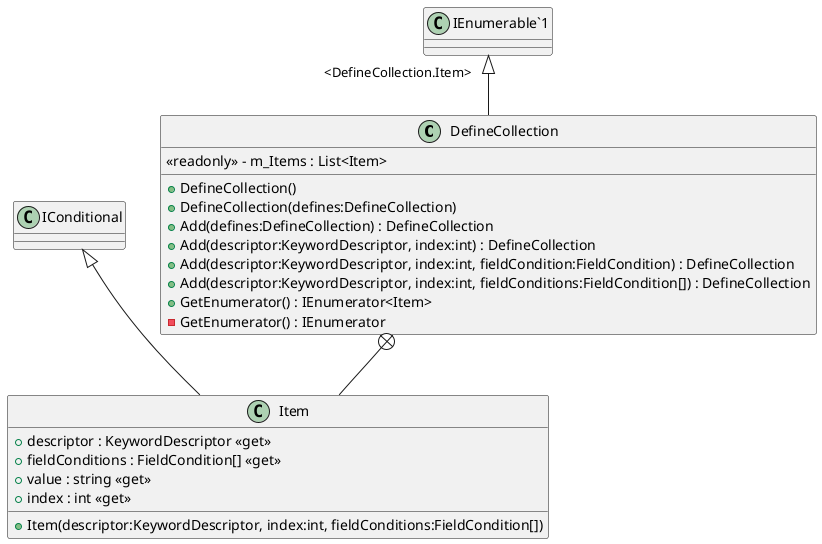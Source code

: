 @startuml
class DefineCollection {
    <<readonly>> - m_Items : List<Item>
    + DefineCollection()
    + DefineCollection(defines:DefineCollection)
    + Add(defines:DefineCollection) : DefineCollection
    + Add(descriptor:KeywordDescriptor, index:int) : DefineCollection
    + Add(descriptor:KeywordDescriptor, index:int, fieldCondition:FieldCondition) : DefineCollection
    + Add(descriptor:KeywordDescriptor, index:int, fieldConditions:FieldCondition[]) : DefineCollection
    + GetEnumerator() : IEnumerator<Item>
    - GetEnumerator() : IEnumerator
}
class Item {
    + descriptor : KeywordDescriptor <<get>>
    + fieldConditions : FieldCondition[] <<get>>
    + value : string <<get>>
    + index : int <<get>>
    + Item(descriptor:KeywordDescriptor, index:int, fieldConditions:FieldCondition[])
}
"IEnumerable`1" "<DefineCollection.Item>" <|-- DefineCollection
DefineCollection +-- Item
IConditional <|-- Item
@enduml
